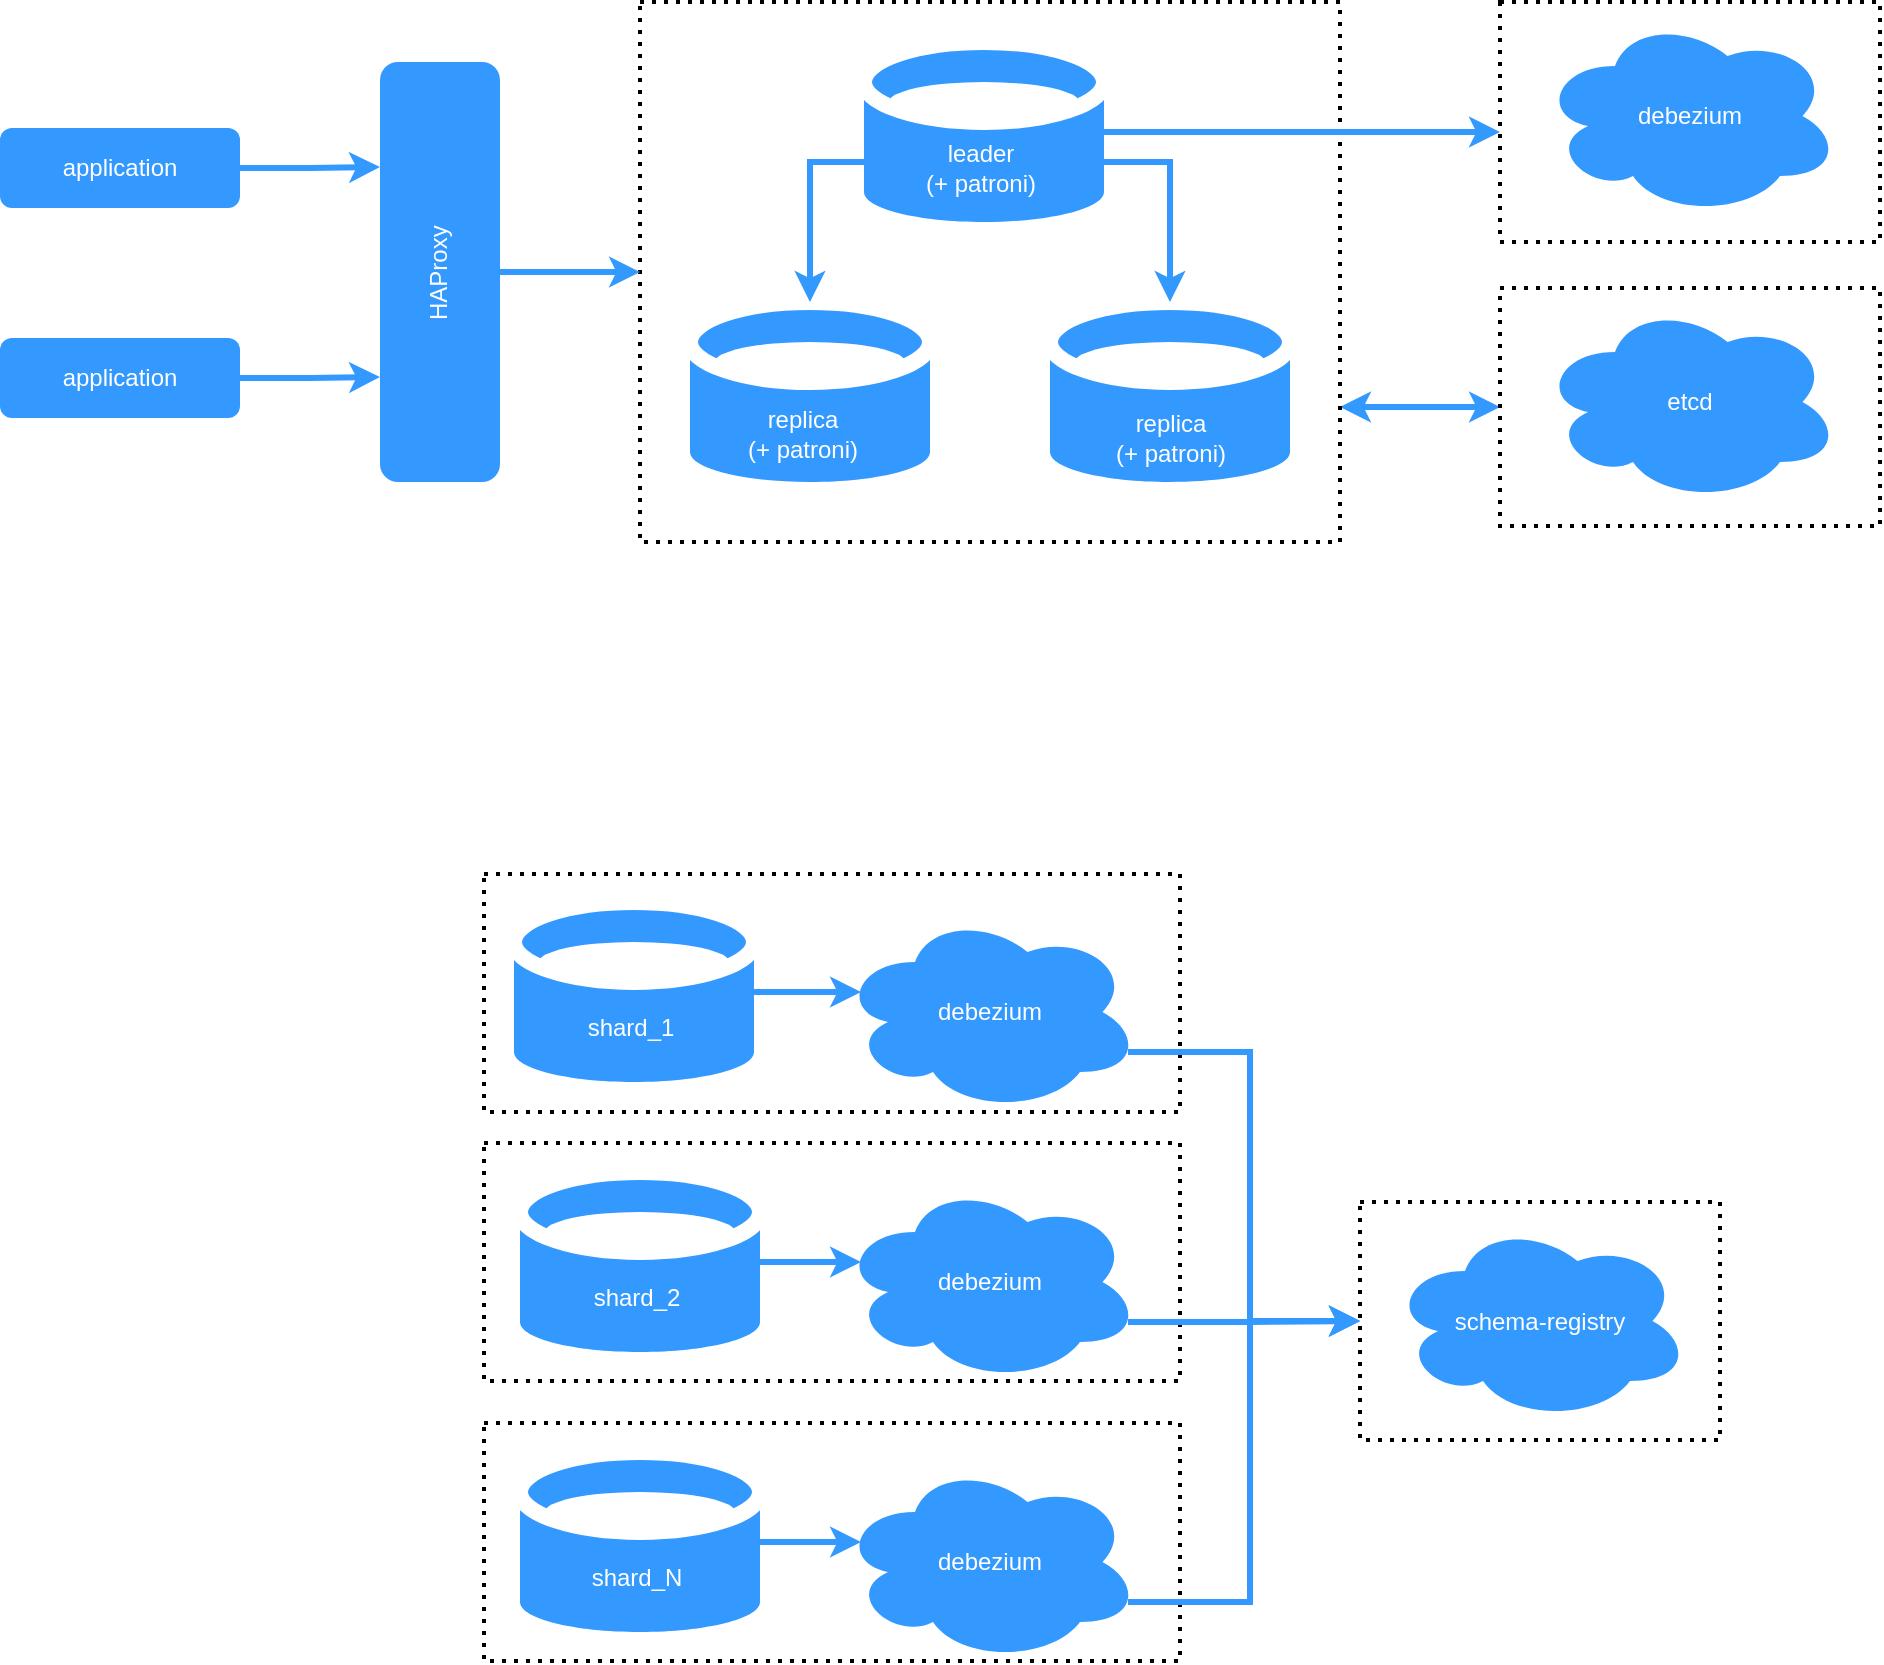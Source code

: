 <mxfile version="28.2.3">
  <diagram id="8xtw7h4H0Tv8uynM1rnH" name="Page-1">
    <mxGraphModel dx="2084" dy="723" grid="1" gridSize="10" guides="1" tooltips="1" connect="1" arrows="1" fold="1" page="1" pageScale="1" pageWidth="850" pageHeight="1100" math="0" shadow="0">
      <root>
        <mxCell id="0" />
        <mxCell id="1" parent="0" />
        <mxCell id="ocW_07Dq3-ra3m7r3_Yd-91" value="" style="rounded=0;whiteSpace=wrap;html=1;fillColor=none;strokeWidth=2;dashed=1;dashPattern=1 2;" vertex="1" parent="1">
          <mxGeometry x="650" y="630" width="180" height="119" as="geometry" />
        </mxCell>
        <mxCell id="ocW_07Dq3-ra3m7r3_Yd-79" value="" style="rounded=0;whiteSpace=wrap;html=1;fillColor=none;strokeWidth=2;dashed=1;dashPattern=1 2;" vertex="1" parent="1">
          <mxGeometry x="212" y="466" width="348" height="119" as="geometry" />
        </mxCell>
        <mxCell id="ocW_07Dq3-ra3m7r3_Yd-81" value="" style="rounded=0;whiteSpace=wrap;html=1;fillColor=none;strokeWidth=2;dashed=1;dashPattern=1 2;" vertex="1" parent="1">
          <mxGeometry x="212" y="600.5" width="348" height="119" as="geometry" />
        </mxCell>
        <mxCell id="ocW_07Dq3-ra3m7r3_Yd-82" value="" style="rounded=0;whiteSpace=wrap;html=1;fillColor=none;strokeWidth=2;dashed=1;dashPattern=1 2;" vertex="1" parent="1">
          <mxGeometry x="212" y="740.5" width="348" height="119" as="geometry" />
        </mxCell>
        <mxCell id="ocW_07Dq3-ra3m7r3_Yd-40" value="" style="rounded=0;whiteSpace=wrap;html=1;fillColor=none;strokeWidth=2;dashed=1;dashPattern=1 2;" vertex="1" parent="1">
          <mxGeometry x="720" y="30" width="190" height="120" as="geometry" />
        </mxCell>
        <mxCell id="ocW_07Dq3-ra3m7r3_Yd-38" style="edgeStyle=orthogonalEdgeStyle;shape=connector;rounded=0;orthogonalLoop=1;jettySize=auto;html=1;exitX=1;exitY=0.75;exitDx=0;exitDy=0;entryX=0;entryY=0.5;entryDx=0;entryDy=0;strokeColor=#3399FF;strokeWidth=3;align=center;verticalAlign=middle;fontFamily=Helvetica;fontSize=11;fontColor=default;labelBackgroundColor=default;endArrow=classic;startArrow=classic;startFill=1;" edge="1" parent="1" source="ocW_07Dq3-ra3m7r3_Yd-29" target="ocW_07Dq3-ra3m7r3_Yd-37">
          <mxGeometry relative="1" as="geometry">
            <Array as="points">
              <mxPoint x="670" y="233" />
            </Array>
          </mxGeometry>
        </mxCell>
        <mxCell id="ocW_07Dq3-ra3m7r3_Yd-29" value="" style="rounded=0;whiteSpace=wrap;html=1;fillColor=none;strokeWidth=2;dashed=1;dashPattern=1 2;" vertex="1" parent="1">
          <mxGeometry x="290" y="30" width="350" height="270" as="geometry" />
        </mxCell>
        <mxCell id="ocW_07Dq3-ra3m7r3_Yd-8" value="" style="group" vertex="1" connectable="0" parent="1">
          <mxGeometry x="402" y="50" width="120" height="90" as="geometry" />
        </mxCell>
        <mxCell id="ocW_07Dq3-ra3m7r3_Yd-2" value="" style="shape=cylinder3;whiteSpace=wrap;html=1;boundedLbl=1;backgroundOutline=1;size=15;fillColor=#3399FF;strokeColor=none;fontSize=20;fontColor=light-dark(#FFFFFF,#232E40);align=center;" vertex="1" parent="ocW_07Dq3-ra3m7r3_Yd-8">
          <mxGeometry width="120" height="90" as="geometry" />
        </mxCell>
        <mxCell id="ocW_07Dq3-ra3m7r3_Yd-6" value="" style="ellipse;whiteSpace=wrap;html=1;strokeWidth=8;fillColor=none;strokeColor=#FFFFFF;" vertex="1" parent="ocW_07Dq3-ra3m7r3_Yd-8">
          <mxGeometry width="120" height="40" as="geometry" />
        </mxCell>
        <mxCell id="ocW_07Dq3-ra3m7r3_Yd-3" value="" style="ellipse;whiteSpace=wrap;html=1;strokeColor=none;" vertex="1" parent="ocW_07Dq3-ra3m7r3_Yd-8">
          <mxGeometry x="12.5" y="20" width="95" height="20" as="geometry" />
        </mxCell>
        <mxCell id="ocW_07Dq3-ra3m7r3_Yd-26" value="leader&lt;br&gt;(+ patroni)" style="text;html=1;align=center;verticalAlign=middle;resizable=0;points=[];autosize=1;fontColor=light-dark(#FFFFFF,#FFFFFF);" vertex="1" parent="ocW_07Dq3-ra3m7r3_Yd-8">
          <mxGeometry x="18" y="43" width="80" height="40" as="geometry" />
        </mxCell>
        <mxCell id="ocW_07Dq3-ra3m7r3_Yd-9" value="" style="group" vertex="1" connectable="0" parent="1">
          <mxGeometry x="315" y="180" width="120" height="90" as="geometry" />
        </mxCell>
        <mxCell id="ocW_07Dq3-ra3m7r3_Yd-10" value="" style="shape=cylinder3;whiteSpace=wrap;html=1;boundedLbl=1;backgroundOutline=1;size=15;fillColor=#3399FF;strokeColor=none;fontSize=20;fontColor=light-dark(#FFFFFF,#232E40);" vertex="1" parent="ocW_07Dq3-ra3m7r3_Yd-9">
          <mxGeometry width="120" height="90" as="geometry" />
        </mxCell>
        <mxCell id="ocW_07Dq3-ra3m7r3_Yd-11" value="" style="ellipse;whiteSpace=wrap;html=1;strokeWidth=8;fillColor=none;strokeColor=#FFFFFF;" vertex="1" parent="ocW_07Dq3-ra3m7r3_Yd-9">
          <mxGeometry width="120" height="40" as="geometry" />
        </mxCell>
        <mxCell id="ocW_07Dq3-ra3m7r3_Yd-12" value="" style="ellipse;whiteSpace=wrap;html=1;strokeColor=none;" vertex="1" parent="ocW_07Dq3-ra3m7r3_Yd-9">
          <mxGeometry x="12.5" y="20" width="95" height="20" as="geometry" />
        </mxCell>
        <mxCell id="ocW_07Dq3-ra3m7r3_Yd-27" value="replica&lt;br&gt;(+ patroni)" style="text;html=1;align=center;verticalAlign=middle;resizable=0;points=[];autosize=1;fontColor=light-dark(#FFFFFF,#FFFFFF);" vertex="1" parent="ocW_07Dq3-ra3m7r3_Yd-9">
          <mxGeometry x="15.5" y="46" width="80" height="40" as="geometry" />
        </mxCell>
        <mxCell id="ocW_07Dq3-ra3m7r3_Yd-13" value="" style="group" vertex="1" connectable="0" parent="1">
          <mxGeometry x="495" y="180" width="120" height="90" as="geometry" />
        </mxCell>
        <mxCell id="ocW_07Dq3-ra3m7r3_Yd-14" value="" style="shape=cylinder3;whiteSpace=wrap;html=1;boundedLbl=1;backgroundOutline=1;size=15;fillColor=#3399FF;strokeColor=none;fontSize=20;fontColor=light-dark(#FFFFFF,#232E40);" vertex="1" parent="ocW_07Dq3-ra3m7r3_Yd-13">
          <mxGeometry width="120" height="90" as="geometry" />
        </mxCell>
        <mxCell id="ocW_07Dq3-ra3m7r3_Yd-15" value="" style="ellipse;whiteSpace=wrap;html=1;strokeWidth=8;fillColor=none;strokeColor=#FFFFFF;" vertex="1" parent="ocW_07Dq3-ra3m7r3_Yd-13">
          <mxGeometry width="120" height="40" as="geometry" />
        </mxCell>
        <mxCell id="ocW_07Dq3-ra3m7r3_Yd-16" value="" style="ellipse;whiteSpace=wrap;html=1;strokeColor=none;" vertex="1" parent="ocW_07Dq3-ra3m7r3_Yd-13">
          <mxGeometry x="12.5" y="20" width="95" height="20" as="geometry" />
        </mxCell>
        <mxCell id="ocW_07Dq3-ra3m7r3_Yd-28" value="replica&lt;br&gt;(+ patroni)" style="text;html=1;align=center;verticalAlign=middle;resizable=0;points=[];autosize=1;fontColor=light-dark(#FFFFFF,#FFFFFF);" vertex="1" parent="ocW_07Dq3-ra3m7r3_Yd-13">
          <mxGeometry x="20" y="48" width="80" height="40" as="geometry" />
        </mxCell>
        <mxCell id="ocW_07Dq3-ra3m7r3_Yd-17" style="edgeStyle=orthogonalEdgeStyle;rounded=0;orthogonalLoop=1;jettySize=auto;html=1;exitX=0;exitY=0;exitDx=0;exitDy=60;exitPerimeter=0;entryX=0.5;entryY=0;entryDx=0;entryDy=0;strokeWidth=3;strokeColor=#3399FF;" edge="1" parent="1" source="ocW_07Dq3-ra3m7r3_Yd-2" target="ocW_07Dq3-ra3m7r3_Yd-11">
          <mxGeometry relative="1" as="geometry" />
        </mxCell>
        <mxCell id="ocW_07Dq3-ra3m7r3_Yd-19" style="edgeStyle=orthogonalEdgeStyle;rounded=0;orthogonalLoop=1;jettySize=auto;html=1;exitX=1;exitY=0;exitDx=0;exitDy=60;exitPerimeter=0;entryX=0.5;entryY=0;entryDx=0;entryDy=0;strokeWidth=3;strokeColor=#3399FF;" edge="1" parent="1" source="ocW_07Dq3-ra3m7r3_Yd-2" target="ocW_07Dq3-ra3m7r3_Yd-15">
          <mxGeometry relative="1" as="geometry" />
        </mxCell>
        <mxCell id="ocW_07Dq3-ra3m7r3_Yd-42" style="edgeStyle=orthogonalEdgeStyle;shape=connector;rounded=0;orthogonalLoop=1;jettySize=auto;html=1;exitX=0;exitY=0.5;exitDx=0;exitDy=0;entryX=0;entryY=0.5;entryDx=0;entryDy=0;strokeColor=#3399FF;strokeWidth=3;align=center;verticalAlign=middle;fontFamily=Helvetica;fontSize=11;fontColor=default;labelBackgroundColor=default;startArrow=none;startFill=0;endArrow=classic;" edge="1" parent="1" source="ocW_07Dq3-ra3m7r3_Yd-20" target="ocW_07Dq3-ra3m7r3_Yd-29">
          <mxGeometry relative="1" as="geometry" />
        </mxCell>
        <mxCell id="ocW_07Dq3-ra3m7r3_Yd-20" value="HAProxy" style="rounded=1;whiteSpace=wrap;html=1;fillColor=#3399FF;strokeColor=none;shadow=0;glass=0;fontColor=light-dark(#FFFFFF,#FFFFFF);textDirection=vertical-rl;rotation=-180;" vertex="1" parent="1">
          <mxGeometry x="160" y="60" width="60" height="210" as="geometry" />
        </mxCell>
        <mxCell id="ocW_07Dq3-ra3m7r3_Yd-23" value="etcd" style="ellipse;shape=cloud;whiteSpace=wrap;html=1;fillColor=light-dark(#3399FF,#3399FF);strokeColor=none;fontColor=light-dark(#FFFFFF,#FFFFFF);" vertex="1" parent="1">
          <mxGeometry x="740" y="180" width="150" height="100" as="geometry" />
        </mxCell>
        <mxCell id="ocW_07Dq3-ra3m7r3_Yd-32" style="edgeStyle=orthogonalEdgeStyle;shape=connector;rounded=0;orthogonalLoop=1;jettySize=auto;html=1;exitX=1;exitY=0.5;exitDx=0;exitDy=0;entryX=1;entryY=0.75;entryDx=0;entryDy=0;strokeColor=#3399FF;strokeWidth=3;align=center;verticalAlign=middle;fontFamily=Helvetica;fontSize=11;fontColor=default;labelBackgroundColor=default;endArrow=classic;" edge="1" parent="1" source="ocW_07Dq3-ra3m7r3_Yd-30" target="ocW_07Dq3-ra3m7r3_Yd-20">
          <mxGeometry relative="1" as="geometry" />
        </mxCell>
        <mxCell id="ocW_07Dq3-ra3m7r3_Yd-30" value="application" style="rounded=1;whiteSpace=wrap;html=1;fillColor=light-dark(#3399FF,#3399FF);fontColor=light-dark(#FFFFFF,#FFFFFF);strokeColor=none;" vertex="1" parent="1">
          <mxGeometry x="-30" y="93" width="120" height="40" as="geometry" />
        </mxCell>
        <mxCell id="ocW_07Dq3-ra3m7r3_Yd-34" style="edgeStyle=orthogonalEdgeStyle;shape=connector;rounded=0;orthogonalLoop=1;jettySize=auto;html=1;exitX=1;exitY=0.5;exitDx=0;exitDy=0;entryX=1;entryY=0.25;entryDx=0;entryDy=0;strokeColor=#3399FF;strokeWidth=3;align=center;verticalAlign=middle;fontFamily=Helvetica;fontSize=11;fontColor=default;labelBackgroundColor=default;endArrow=classic;" edge="1" parent="1" source="ocW_07Dq3-ra3m7r3_Yd-31" target="ocW_07Dq3-ra3m7r3_Yd-20">
          <mxGeometry relative="1" as="geometry" />
        </mxCell>
        <mxCell id="ocW_07Dq3-ra3m7r3_Yd-31" value="application" style="rounded=1;whiteSpace=wrap;html=1;fillColor=light-dark(#3399FF,#3399FF);fontColor=light-dark(#FFFFFF,#FFFFFF);strokeColor=none;" vertex="1" parent="1">
          <mxGeometry x="-30" y="198" width="120" height="40" as="geometry" />
        </mxCell>
        <mxCell id="ocW_07Dq3-ra3m7r3_Yd-37" value="" style="rounded=0;whiteSpace=wrap;html=1;fillColor=none;strokeWidth=2;dashed=1;dashPattern=1 2;" vertex="1" parent="1">
          <mxGeometry x="720" y="173" width="190" height="119" as="geometry" />
        </mxCell>
        <mxCell id="ocW_07Dq3-ra3m7r3_Yd-39" value="debezium" style="ellipse;shape=cloud;whiteSpace=wrap;html=1;fillColor=light-dark(#3399FF,#3399FF);strokeColor=none;fontColor=light-dark(#FFFFFF,#FFFFFF);" vertex="1" parent="1">
          <mxGeometry x="740" y="37" width="150" height="100" as="geometry" />
        </mxCell>
        <mxCell id="ocW_07Dq3-ra3m7r3_Yd-41" style="edgeStyle=orthogonalEdgeStyle;shape=connector;rounded=0;orthogonalLoop=1;jettySize=auto;html=1;exitX=1;exitY=0.5;exitDx=0;exitDy=0;exitPerimeter=0;strokeColor=#3399FF;strokeWidth=3;align=center;verticalAlign=middle;fontFamily=Helvetica;fontSize=11;fontColor=default;labelBackgroundColor=default;startArrow=none;startFill=0;endArrow=classic;entryX=0;entryY=0.542;entryDx=0;entryDy=0;entryPerimeter=0;" edge="1" parent="1" source="ocW_07Dq3-ra3m7r3_Yd-2" target="ocW_07Dq3-ra3m7r3_Yd-40">
          <mxGeometry relative="1" as="geometry">
            <mxPoint x="720" y="62" as="targetPoint" />
          </mxGeometry>
        </mxCell>
        <mxCell id="ocW_07Dq3-ra3m7r3_Yd-46" value="" style="group" vertex="1" connectable="0" parent="1">
          <mxGeometry x="227" y="480" width="120" height="90" as="geometry" />
        </mxCell>
        <mxCell id="ocW_07Dq3-ra3m7r3_Yd-47" value="" style="shape=cylinder3;whiteSpace=wrap;html=1;boundedLbl=1;backgroundOutline=1;size=15;fillColor=#3399FF;strokeColor=none;fontSize=20;fontColor=light-dark(#FFFFFF,#232E40);align=center;" vertex="1" parent="ocW_07Dq3-ra3m7r3_Yd-46">
          <mxGeometry width="120" height="90" as="geometry" />
        </mxCell>
        <mxCell id="ocW_07Dq3-ra3m7r3_Yd-48" value="" style="ellipse;whiteSpace=wrap;html=1;strokeWidth=8;fillColor=none;strokeColor=#FFFFFF;" vertex="1" parent="ocW_07Dq3-ra3m7r3_Yd-46">
          <mxGeometry width="120" height="40" as="geometry" />
        </mxCell>
        <mxCell id="ocW_07Dq3-ra3m7r3_Yd-49" value="" style="ellipse;whiteSpace=wrap;html=1;strokeColor=none;" vertex="1" parent="ocW_07Dq3-ra3m7r3_Yd-46">
          <mxGeometry x="12.5" y="20" width="95" height="20" as="geometry" />
        </mxCell>
        <mxCell id="ocW_07Dq3-ra3m7r3_Yd-50" value="shard_1" style="text;html=1;align=center;verticalAlign=middle;resizable=0;points=[];autosize=1;fontColor=light-dark(#FFFFFF,#FFFFFF);" vertex="1" parent="ocW_07Dq3-ra3m7r3_Yd-46">
          <mxGeometry x="23" y="48" width="70" height="30" as="geometry" />
        </mxCell>
        <mxCell id="ocW_07Dq3-ra3m7r3_Yd-94" style="edgeStyle=orthogonalEdgeStyle;shape=connector;rounded=0;orthogonalLoop=1;jettySize=auto;html=1;exitX=0.96;exitY=0.7;exitDx=0;exitDy=0;exitPerimeter=0;entryX=0;entryY=0.5;entryDx=0;entryDy=0;strokeColor=#3399FF;strokeWidth=3;align=center;verticalAlign=middle;fontFamily=Helvetica;fontSize=11;fontColor=default;labelBackgroundColor=default;startArrow=none;startFill=0;endArrow=classic;" edge="1" parent="1" source="ocW_07Dq3-ra3m7r3_Yd-65" target="ocW_07Dq3-ra3m7r3_Yd-91">
          <mxGeometry relative="1" as="geometry" />
        </mxCell>
        <mxCell id="ocW_07Dq3-ra3m7r3_Yd-65" value="debezium" style="ellipse;shape=cloud;whiteSpace=wrap;html=1;fillColor=light-dark(#3399FF,#3399FF);strokeColor=none;fontColor=light-dark(#FFFFFF,#FFFFFF);" vertex="1" parent="1">
          <mxGeometry x="390" y="485" width="150" height="100" as="geometry" />
        </mxCell>
        <mxCell id="ocW_07Dq3-ra3m7r3_Yd-67" value="" style="group" vertex="1" connectable="0" parent="1">
          <mxGeometry x="230" y="615" width="120" height="90" as="geometry" />
        </mxCell>
        <mxCell id="ocW_07Dq3-ra3m7r3_Yd-68" value="" style="shape=cylinder3;whiteSpace=wrap;html=1;boundedLbl=1;backgroundOutline=1;size=15;fillColor=#3399FF;strokeColor=none;fontSize=20;fontColor=light-dark(#FFFFFF,#232E40);align=center;" vertex="1" parent="ocW_07Dq3-ra3m7r3_Yd-67">
          <mxGeometry width="120" height="90" as="geometry" />
        </mxCell>
        <mxCell id="ocW_07Dq3-ra3m7r3_Yd-69" value="" style="ellipse;whiteSpace=wrap;html=1;strokeWidth=8;fillColor=none;strokeColor=#FFFFFF;" vertex="1" parent="ocW_07Dq3-ra3m7r3_Yd-67">
          <mxGeometry width="120" height="40" as="geometry" />
        </mxCell>
        <mxCell id="ocW_07Dq3-ra3m7r3_Yd-70" value="" style="ellipse;whiteSpace=wrap;html=1;strokeColor=none;" vertex="1" parent="ocW_07Dq3-ra3m7r3_Yd-67">
          <mxGeometry x="12.5" y="20" width="95" height="20" as="geometry" />
        </mxCell>
        <mxCell id="ocW_07Dq3-ra3m7r3_Yd-71" value="shard_2" style="text;html=1;align=center;verticalAlign=middle;resizable=0;points=[];autosize=1;fontColor=light-dark(#FFFFFF,#FFFFFF);" vertex="1" parent="ocW_07Dq3-ra3m7r3_Yd-67">
          <mxGeometry x="23" y="48" width="70" height="30" as="geometry" />
        </mxCell>
        <mxCell id="ocW_07Dq3-ra3m7r3_Yd-95" style="edgeStyle=orthogonalEdgeStyle;shape=connector;rounded=0;orthogonalLoop=1;jettySize=auto;html=1;exitX=0.96;exitY=0.7;exitDx=0;exitDy=0;exitPerimeter=0;entryX=0;entryY=0.5;entryDx=0;entryDy=0;strokeColor=#3399FF;strokeWidth=3;align=center;verticalAlign=middle;fontFamily=Helvetica;fontSize=11;fontColor=default;labelBackgroundColor=default;startArrow=none;startFill=0;endArrow=classic;" edge="1" parent="1" source="ocW_07Dq3-ra3m7r3_Yd-72" target="ocW_07Dq3-ra3m7r3_Yd-91">
          <mxGeometry relative="1" as="geometry" />
        </mxCell>
        <mxCell id="ocW_07Dq3-ra3m7r3_Yd-72" value="debezium" style="ellipse;shape=cloud;whiteSpace=wrap;html=1;fillColor=light-dark(#3399FF,#3399FF);strokeColor=none;fontColor=light-dark(#FFFFFF,#FFFFFF);" vertex="1" parent="1">
          <mxGeometry x="390" y="620" width="150" height="100" as="geometry" />
        </mxCell>
        <mxCell id="ocW_07Dq3-ra3m7r3_Yd-73" value="" style="group" vertex="1" connectable="0" parent="1">
          <mxGeometry x="230" y="755" width="120" height="90" as="geometry" />
        </mxCell>
        <mxCell id="ocW_07Dq3-ra3m7r3_Yd-74" value="" style="shape=cylinder3;whiteSpace=wrap;html=1;boundedLbl=1;backgroundOutline=1;size=15;fillColor=#3399FF;strokeColor=none;fontSize=20;fontColor=light-dark(#FFFFFF,#232E40);align=center;" vertex="1" parent="ocW_07Dq3-ra3m7r3_Yd-73">
          <mxGeometry width="120" height="90" as="geometry" />
        </mxCell>
        <mxCell id="ocW_07Dq3-ra3m7r3_Yd-75" value="" style="ellipse;whiteSpace=wrap;html=1;strokeWidth=8;fillColor=none;strokeColor=#FFFFFF;" vertex="1" parent="ocW_07Dq3-ra3m7r3_Yd-73">
          <mxGeometry width="120" height="40" as="geometry" />
        </mxCell>
        <mxCell id="ocW_07Dq3-ra3m7r3_Yd-76" value="" style="ellipse;whiteSpace=wrap;html=1;strokeColor=none;" vertex="1" parent="ocW_07Dq3-ra3m7r3_Yd-73">
          <mxGeometry x="12.5" y="20" width="95" height="20" as="geometry" />
        </mxCell>
        <mxCell id="ocW_07Dq3-ra3m7r3_Yd-77" value="shard_N" style="text;html=1;align=center;verticalAlign=middle;resizable=0;points=[];autosize=1;fontColor=light-dark(#FFFFFF,#FFFFFF);" vertex="1" parent="ocW_07Dq3-ra3m7r3_Yd-73">
          <mxGeometry x="23" y="48" width="70" height="30" as="geometry" />
        </mxCell>
        <mxCell id="ocW_07Dq3-ra3m7r3_Yd-96" style="edgeStyle=orthogonalEdgeStyle;shape=connector;rounded=0;orthogonalLoop=1;jettySize=auto;html=1;exitX=0.96;exitY=0.7;exitDx=0;exitDy=0;exitPerimeter=0;entryX=0;entryY=0.5;entryDx=0;entryDy=0;strokeColor=#3399FF;strokeWidth=3;align=center;verticalAlign=middle;fontFamily=Helvetica;fontSize=11;fontColor=default;labelBackgroundColor=default;startArrow=none;startFill=0;endArrow=classic;" edge="1" parent="1" source="ocW_07Dq3-ra3m7r3_Yd-78" target="ocW_07Dq3-ra3m7r3_Yd-91">
          <mxGeometry relative="1" as="geometry" />
        </mxCell>
        <mxCell id="ocW_07Dq3-ra3m7r3_Yd-78" value="debezium" style="ellipse;shape=cloud;whiteSpace=wrap;html=1;fillColor=light-dark(#3399FF,#3399FF);strokeColor=none;fontColor=light-dark(#FFFFFF,#FFFFFF);" vertex="1" parent="1">
          <mxGeometry x="390" y="760" width="150" height="100" as="geometry" />
        </mxCell>
        <mxCell id="ocW_07Dq3-ra3m7r3_Yd-83" value="schema-registry" style="ellipse;shape=cloud;whiteSpace=wrap;html=1;fillColor=light-dark(#3399FF,#3399FF);strokeColor=none;fontColor=light-dark(#FFFFFF,#FFFFFF);" vertex="1" parent="1">
          <mxGeometry x="665" y="639.5" width="150" height="100" as="geometry" />
        </mxCell>
        <mxCell id="ocW_07Dq3-ra3m7r3_Yd-85" style="edgeStyle=orthogonalEdgeStyle;shape=connector;rounded=0;orthogonalLoop=1;jettySize=auto;html=1;exitX=1;exitY=0.5;exitDx=0;exitDy=0;exitPerimeter=0;entryX=0.07;entryY=0.4;entryDx=0;entryDy=0;entryPerimeter=0;strokeColor=#3399FF;strokeWidth=3;align=center;verticalAlign=middle;fontFamily=Helvetica;fontSize=11;fontColor=default;labelBackgroundColor=default;startArrow=none;startFill=0;endArrow=classic;" edge="1" parent="1" source="ocW_07Dq3-ra3m7r3_Yd-47" target="ocW_07Dq3-ra3m7r3_Yd-65">
          <mxGeometry relative="1" as="geometry" />
        </mxCell>
        <mxCell id="ocW_07Dq3-ra3m7r3_Yd-86" style="edgeStyle=orthogonalEdgeStyle;shape=connector;rounded=0;orthogonalLoop=1;jettySize=auto;html=1;exitX=1;exitY=0.5;exitDx=0;exitDy=0;exitPerimeter=0;entryX=0.07;entryY=0.4;entryDx=0;entryDy=0;entryPerimeter=0;strokeColor=#3399FF;strokeWidth=3;align=center;verticalAlign=middle;fontFamily=Helvetica;fontSize=11;fontColor=default;labelBackgroundColor=default;startArrow=none;startFill=0;endArrow=classic;" edge="1" parent="1" source="ocW_07Dq3-ra3m7r3_Yd-68" target="ocW_07Dq3-ra3m7r3_Yd-72">
          <mxGeometry relative="1" as="geometry" />
        </mxCell>
        <mxCell id="ocW_07Dq3-ra3m7r3_Yd-87" style="edgeStyle=orthogonalEdgeStyle;shape=connector;rounded=0;orthogonalLoop=1;jettySize=auto;html=1;exitX=1;exitY=0.5;exitDx=0;exitDy=0;exitPerimeter=0;entryX=0.07;entryY=0.4;entryDx=0;entryDy=0;entryPerimeter=0;strokeColor=#3399FF;strokeWidth=3;align=center;verticalAlign=middle;fontFamily=Helvetica;fontSize=11;fontColor=default;labelBackgroundColor=default;startArrow=none;startFill=0;endArrow=classic;" edge="1" parent="1" source="ocW_07Dq3-ra3m7r3_Yd-74" target="ocW_07Dq3-ra3m7r3_Yd-78">
          <mxGeometry relative="1" as="geometry" />
        </mxCell>
      </root>
    </mxGraphModel>
  </diagram>
</mxfile>
